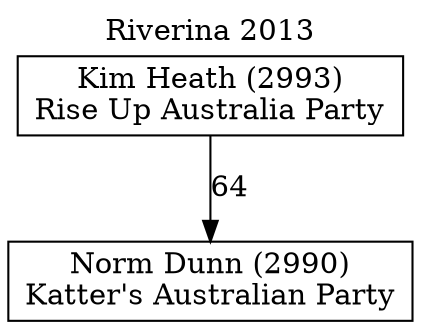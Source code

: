 // House preference flow
digraph "Norm Dunn (2990)_Riverina_2013" {
	graph [label="Riverina 2013" labelloc=t mclimit=10]
	node [shape=box]
	"Norm Dunn (2990)" [label="Norm Dunn (2990)
Katter's Australian Party"]
	"Kim Heath (2993)" [label="Kim Heath (2993)
Rise Up Australia Party"]
	"Kim Heath (2993)" -> "Norm Dunn (2990)" [label=64]
}
